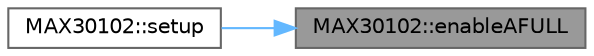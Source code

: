 digraph "MAX30102::enableAFULL"
{
 // LATEX_PDF_SIZE
  bgcolor="transparent";
  edge [fontname=Helvetica,fontsize=10,labelfontname=Helvetica,labelfontsize=10];
  node [fontname=Helvetica,fontsize=10,shape=box,height=0.2,width=0.4];
  rankdir="RL";
  Node1 [id="Node000001",label="MAX30102::enableAFULL",height=0.2,width=0.4,color="gray40", fillcolor="grey60", style="filled", fontcolor="black",tooltip=" "];
  Node1 -> Node2 [id="edge2_Node000001_Node000002",dir="back",color="steelblue1",style="solid",tooltip=" "];
  Node2 [id="Node000002",label="MAX30102::setup",height=0.2,width=0.4,color="grey40", fillcolor="white", style="filled",URL="$classMAX30102.html#a916d8a9b186001202f81fb71f643b26a",tooltip=" "];
}
